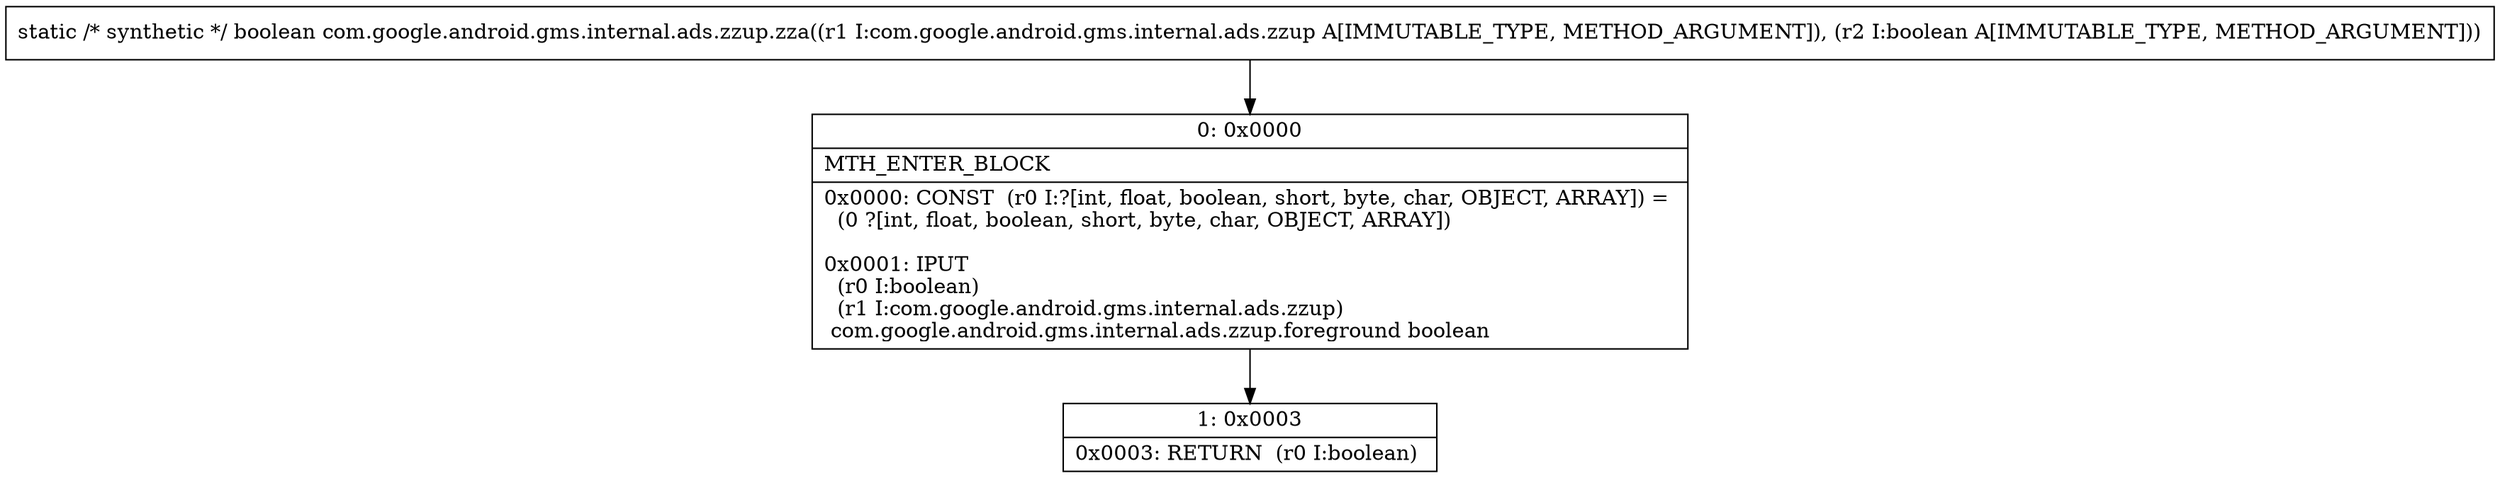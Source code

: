 digraph "CFG forcom.google.android.gms.internal.ads.zzup.zza(Lcom\/google\/android\/gms\/internal\/ads\/zzup;Z)Z" {
Node_0 [shape=record,label="{0\:\ 0x0000|MTH_ENTER_BLOCK\l|0x0000: CONST  (r0 I:?[int, float, boolean, short, byte, char, OBJECT, ARRAY]) = \l  (0 ?[int, float, boolean, short, byte, char, OBJECT, ARRAY])\l \l0x0001: IPUT  \l  (r0 I:boolean)\l  (r1 I:com.google.android.gms.internal.ads.zzup)\l com.google.android.gms.internal.ads.zzup.foreground boolean \l}"];
Node_1 [shape=record,label="{1\:\ 0x0003|0x0003: RETURN  (r0 I:boolean) \l}"];
MethodNode[shape=record,label="{static \/* synthetic *\/ boolean com.google.android.gms.internal.ads.zzup.zza((r1 I:com.google.android.gms.internal.ads.zzup A[IMMUTABLE_TYPE, METHOD_ARGUMENT]), (r2 I:boolean A[IMMUTABLE_TYPE, METHOD_ARGUMENT])) }"];
MethodNode -> Node_0;
Node_0 -> Node_1;
}


